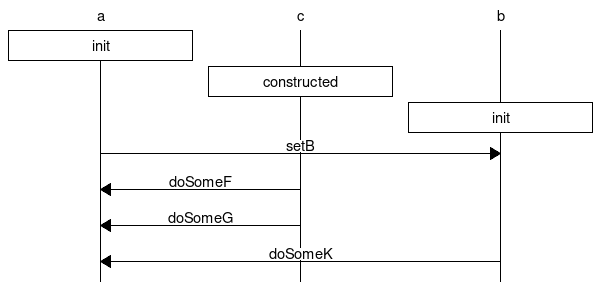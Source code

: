 msc {
    a,c,b;
    a box a  [label="init"];
    c box c  [label="constructed"];
    b box b  [label="init"];
    a=>b [label="setB"];
    c=>a [label="doSomeF"];
    c=>a [label="doSomeG"];
    b=>a [label="doSomeK"];
}
